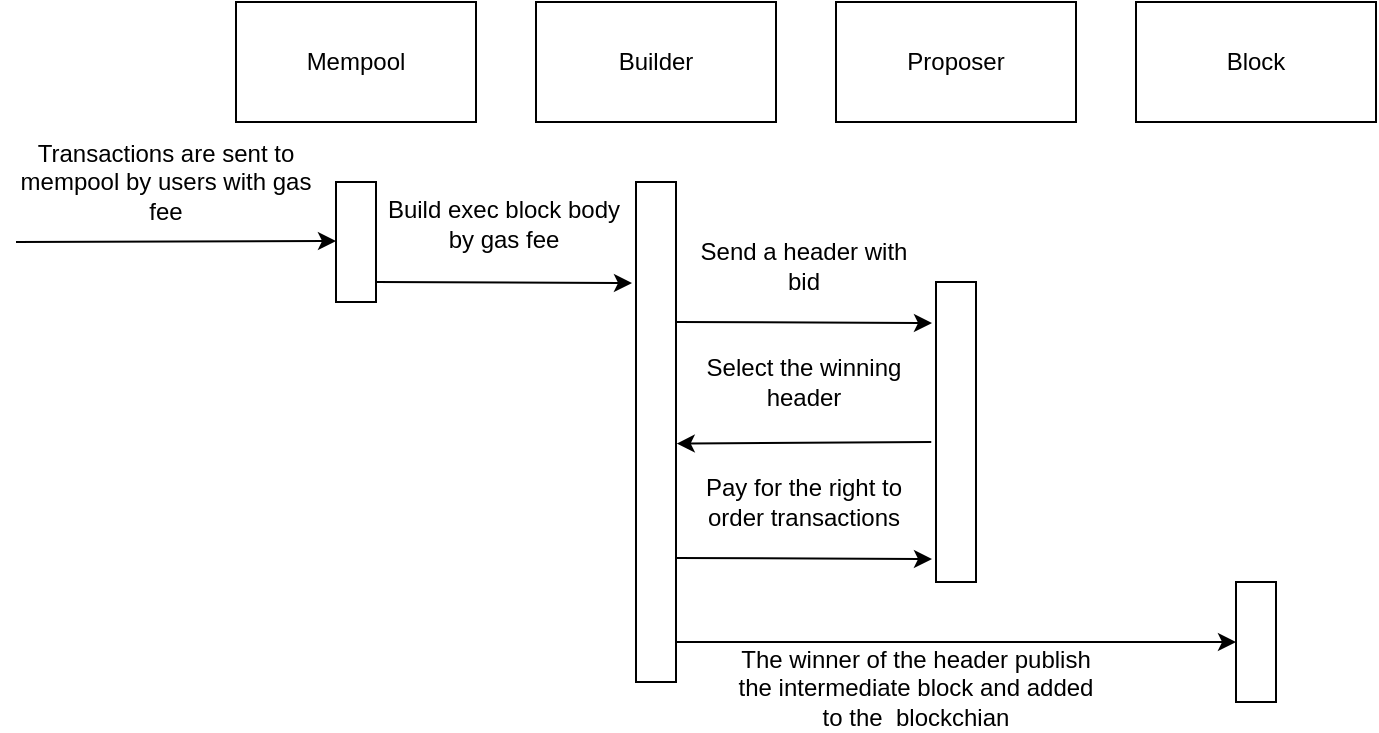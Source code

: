 <mxfile version="21.5.0" type="github">
  <diagram name="Page-1" id="gS1lGw4ghUpdOXam-v53">
    <mxGraphModel dx="1003" dy="622" grid="1" gridSize="10" guides="1" tooltips="1" connect="1" arrows="1" fold="1" page="1" pageScale="1" pageWidth="827" pageHeight="1169" math="0" shadow="0">
      <root>
        <mxCell id="0" />
        <mxCell id="1" parent="0" />
        <mxCell id="BJs5YMrsWI-7I0nCcWpp-3" value="Mempool" style="rounded=0;whiteSpace=wrap;html=1;" vertex="1" parent="1">
          <mxGeometry x="230" y="120" width="120" height="60" as="geometry" />
        </mxCell>
        <mxCell id="BJs5YMrsWI-7I0nCcWpp-4" value="Builder" style="rounded=0;whiteSpace=wrap;html=1;" vertex="1" parent="1">
          <mxGeometry x="380" y="120" width="120" height="60" as="geometry" />
        </mxCell>
        <mxCell id="BJs5YMrsWI-7I0nCcWpp-5" value="Proposer" style="rounded=0;whiteSpace=wrap;html=1;" vertex="1" parent="1">
          <mxGeometry x="530" y="120" width="120" height="60" as="geometry" />
        </mxCell>
        <mxCell id="BJs5YMrsWI-7I0nCcWpp-6" value="" style="endArrow=classic;html=1;rounded=0;" edge="1" parent="1">
          <mxGeometry width="50" height="50" relative="1" as="geometry">
            <mxPoint x="120" y="240" as="sourcePoint" />
            <mxPoint x="280" y="239.5" as="targetPoint" />
          </mxGeometry>
        </mxCell>
        <mxCell id="BJs5YMrsWI-7I0nCcWpp-8" value="" style="rounded=0;whiteSpace=wrap;html=1;" vertex="1" parent="1">
          <mxGeometry x="280" y="210" width="20" height="60" as="geometry" />
        </mxCell>
        <mxCell id="BJs5YMrsWI-7I0nCcWpp-10" value="Transactions are sent to mempool by users with gas fee" style="rounded=0;whiteSpace=wrap;html=1;strokeColor=none;" vertex="1" parent="1">
          <mxGeometry x="120" y="185" width="150" height="50" as="geometry" />
        </mxCell>
        <mxCell id="BJs5YMrsWI-7I0nCcWpp-11" value="" style="endArrow=classic;html=1;rounded=0;entryX=-0.1;entryY=0.158;entryDx=0;entryDy=0;entryPerimeter=0;" edge="1" parent="1">
          <mxGeometry width="50" height="50" relative="1" as="geometry">
            <mxPoint x="300" y="260" as="sourcePoint" />
            <mxPoint x="428" y="260.52" as="targetPoint" />
          </mxGeometry>
        </mxCell>
        <mxCell id="BJs5YMrsWI-7I0nCcWpp-12" value="" style="rounded=0;whiteSpace=wrap;html=1;" vertex="1" parent="1">
          <mxGeometry x="430" y="210" width="20" height="250" as="geometry" />
        </mxCell>
        <mxCell id="BJs5YMrsWI-7I0nCcWpp-13" value="Build exec block body by gas fee" style="rounded=0;whiteSpace=wrap;html=1;strokeColor=none;" vertex="1" parent="1">
          <mxGeometry x="304" y="211" width="120" height="40" as="geometry" />
        </mxCell>
        <mxCell id="BJs5YMrsWI-7I0nCcWpp-14" value="Send a header with bid" style="rounded=0;whiteSpace=wrap;html=1;strokeColor=none;" vertex="1" parent="1">
          <mxGeometry x="454" y="232" width="120" height="40" as="geometry" />
        </mxCell>
        <mxCell id="BJs5YMrsWI-7I0nCcWpp-15" value="" style="endArrow=classic;html=1;rounded=0;entryX=-0.1;entryY=0.158;entryDx=0;entryDy=0;entryPerimeter=0;" edge="1" parent="1">
          <mxGeometry width="50" height="50" relative="1" as="geometry">
            <mxPoint x="450" y="280" as="sourcePoint" />
            <mxPoint x="578" y="280.5" as="targetPoint" />
          </mxGeometry>
        </mxCell>
        <mxCell id="BJs5YMrsWI-7I0nCcWpp-16" value="" style="rounded=0;whiteSpace=wrap;html=1;" vertex="1" parent="1">
          <mxGeometry x="580" y="260" width="20" height="150" as="geometry" />
        </mxCell>
        <mxCell id="BJs5YMrsWI-7I0nCcWpp-17" value="" style="endArrow=classic;html=1;rounded=0;exitX=-0.137;exitY=0.58;exitDx=0;exitDy=0;exitPerimeter=0;" edge="1" parent="1">
          <mxGeometry width="50" height="50" relative="1" as="geometry">
            <mxPoint x="577.63" y="340.0" as="sourcePoint" />
            <mxPoint x="450.37" y="340.8" as="targetPoint" />
          </mxGeometry>
        </mxCell>
        <mxCell id="BJs5YMrsWI-7I0nCcWpp-18" value="Select the winning header" style="rounded=0;whiteSpace=wrap;html=1;strokeColor=none;" vertex="1" parent="1">
          <mxGeometry x="454" y="290" width="120" height="40" as="geometry" />
        </mxCell>
        <mxCell id="BJs5YMrsWI-7I0nCcWpp-19" value="" style="endArrow=classic;html=1;rounded=0;entryX=0;entryY=0.5;entryDx=0;entryDy=0;" edge="1" parent="1" target="BJs5YMrsWI-7I0nCcWpp-21">
          <mxGeometry width="50" height="50" relative="1" as="geometry">
            <mxPoint x="450" y="440" as="sourcePoint" />
            <mxPoint x="710" y="440" as="targetPoint" />
          </mxGeometry>
        </mxCell>
        <mxCell id="BJs5YMrsWI-7I0nCcWpp-20" value="Block" style="rounded=0;whiteSpace=wrap;html=1;" vertex="1" parent="1">
          <mxGeometry x="680" y="120" width="120" height="60" as="geometry" />
        </mxCell>
        <mxCell id="BJs5YMrsWI-7I0nCcWpp-21" value="" style="rounded=0;whiteSpace=wrap;html=1;" vertex="1" parent="1">
          <mxGeometry x="730" y="410" width="20" height="60" as="geometry" />
        </mxCell>
        <mxCell id="BJs5YMrsWI-7I0nCcWpp-22" value="The winner of the header publish the intermediate block and added to the&amp;nbsp; blockchian" style="rounded=0;whiteSpace=wrap;html=1;strokeColor=none;" vertex="1" parent="1">
          <mxGeometry x="480" y="443" width="180" height="40" as="geometry" />
        </mxCell>
        <mxCell id="BJs5YMrsWI-7I0nCcWpp-23" value="Pay for the right to order transactions" style="rounded=0;whiteSpace=wrap;html=1;strokeColor=none;" vertex="1" parent="1">
          <mxGeometry x="454" y="350" width="120" height="40" as="geometry" />
        </mxCell>
        <mxCell id="BJs5YMrsWI-7I0nCcWpp-24" value="" style="endArrow=classic;html=1;rounded=0;entryX=-0.1;entryY=0.158;entryDx=0;entryDy=0;entryPerimeter=0;" edge="1" parent="1">
          <mxGeometry width="50" height="50" relative="1" as="geometry">
            <mxPoint x="450" y="398" as="sourcePoint" />
            <mxPoint x="578" y="398.5" as="targetPoint" />
          </mxGeometry>
        </mxCell>
      </root>
    </mxGraphModel>
  </diagram>
</mxfile>
